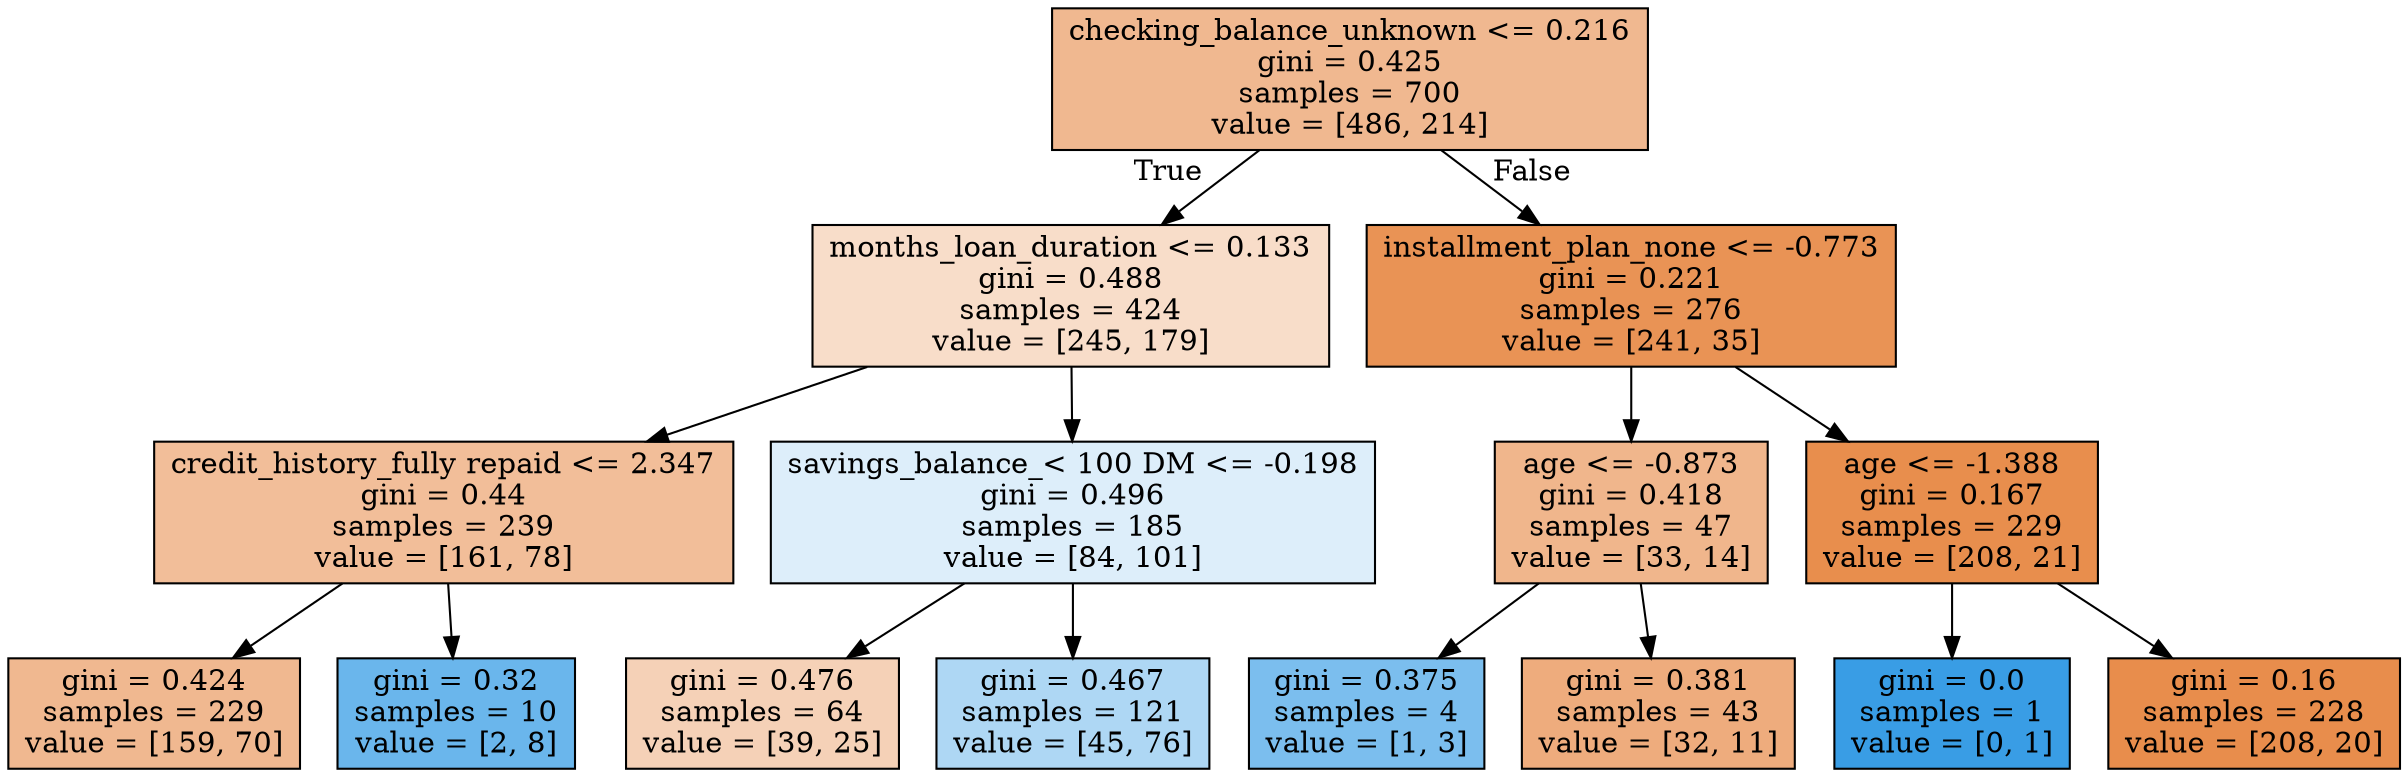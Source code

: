 digraph Tree {
node [shape=box, style="filled", color="black"] ;
0 [label="checking_balance_unknown <= 0.216\ngini = 0.425\nsamples = 700\nvalue = [486, 214]", fillcolor="#e581398f"] ;
1 [label="months_loan_duration <= 0.133\ngini = 0.488\nsamples = 424\nvalue = [245, 179]", fillcolor="#e5813945"] ;
0 -> 1 [labeldistance=2.5, labelangle=45, headlabel="True"] ;
2 [label="credit_history_fully repaid <= 2.347\ngini = 0.44\nsamples = 239\nvalue = [161, 78]", fillcolor="#e5813983"] ;
1 -> 2 ;
3 [label="gini = 0.424\nsamples = 229\nvalue = [159, 70]", fillcolor="#e581398f"] ;
2 -> 3 ;
4 [label="gini = 0.32\nsamples = 10\nvalue = [2, 8]", fillcolor="#399de5bf"] ;
2 -> 4 ;
5 [label="savings_balance_< 100 DM <= -0.198\ngini = 0.496\nsamples = 185\nvalue = [84, 101]", fillcolor="#399de52b"] ;
1 -> 5 ;
6 [label="gini = 0.476\nsamples = 64\nvalue = [39, 25]", fillcolor="#e581395c"] ;
5 -> 6 ;
7 [label="gini = 0.467\nsamples = 121\nvalue = [45, 76]", fillcolor="#399de568"] ;
5 -> 7 ;
8 [label="installment_plan_none <= -0.773\ngini = 0.221\nsamples = 276\nvalue = [241, 35]", fillcolor="#e58139da"] ;
0 -> 8 [labeldistance=2.5, labelangle=-45, headlabel="False"] ;
9 [label="age <= -0.873\ngini = 0.418\nsamples = 47\nvalue = [33, 14]", fillcolor="#e5813993"] ;
8 -> 9 ;
10 [label="gini = 0.375\nsamples = 4\nvalue = [1, 3]", fillcolor="#399de5aa"] ;
9 -> 10 ;
11 [label="gini = 0.381\nsamples = 43\nvalue = [32, 11]", fillcolor="#e58139a7"] ;
9 -> 11 ;
12 [label="age <= -1.388\ngini = 0.167\nsamples = 229\nvalue = [208, 21]", fillcolor="#e58139e5"] ;
8 -> 12 ;
13 [label="gini = 0.0\nsamples = 1\nvalue = [0, 1]", fillcolor="#399de5ff"] ;
12 -> 13 ;
14 [label="gini = 0.16\nsamples = 228\nvalue = [208, 20]", fillcolor="#e58139e6"] ;
12 -> 14 ;
}
